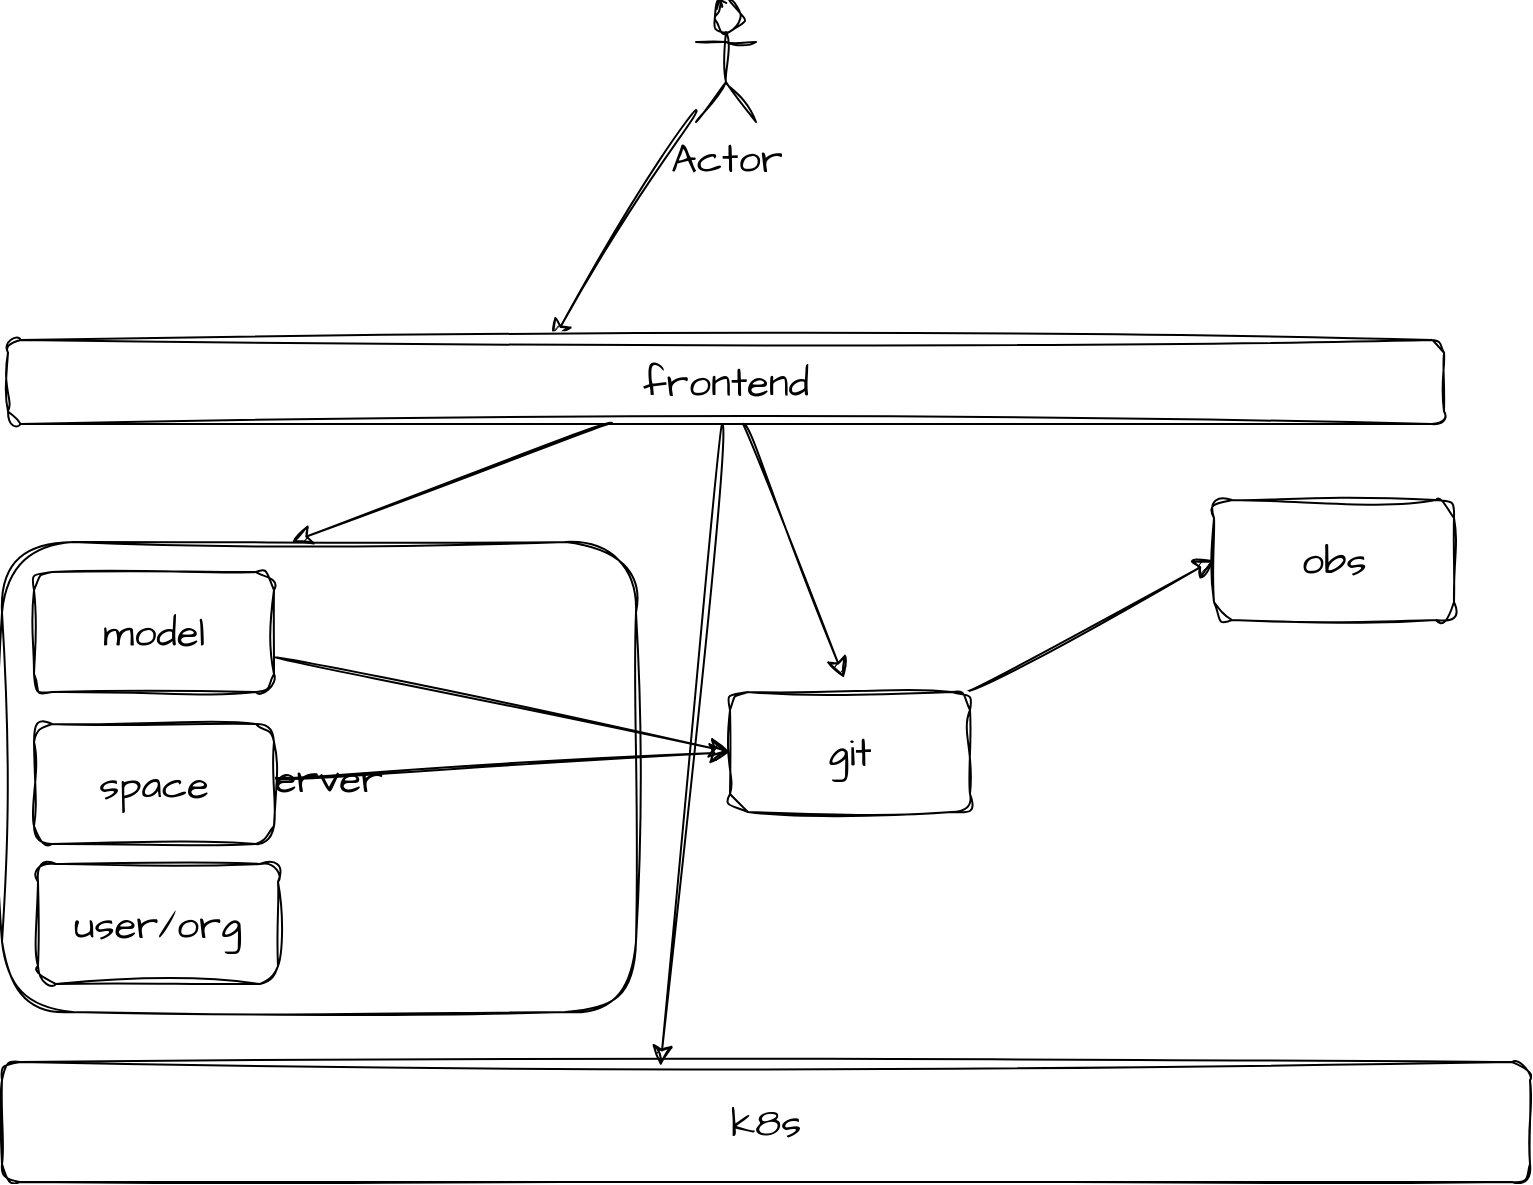 <mxfile version="22.1.20" type="github">
  <diagram name="第 1 页" id="-onAROi8wxiJjW0Dqyux">
    <mxGraphModel dx="3106" dy="1961" grid="0" gridSize="10" guides="1" tooltips="1" connect="1" arrows="1" fold="1" page="0" pageScale="1" pageWidth="827" pageHeight="1169" math="0" shadow="0">
      <root>
        <mxCell id="0" />
        <mxCell id="1" parent="0" />
        <mxCell id="bs5nFUalNf5M3_HFQCwc-6" value="server" style="rounded=1;whiteSpace=wrap;html=1;sketch=1;hachureGap=4;jiggle=2;curveFitting=1;fontFamily=Architects Daughter;fontSource=https%3A%2F%2Ffonts.googleapis.com%2Fcss%3Ffamily%3DArchitects%2BDaughter;fontSize=20;" vertex="1" parent="1">
          <mxGeometry x="-654" y="-166" width="317" height="235" as="geometry" />
        </mxCell>
        <mxCell id="bs5nFUalNf5M3_HFQCwc-7" style="edgeStyle=none;curved=1;rounded=0;sketch=1;hachureGap=4;jiggle=2;curveFitting=1;orthogonalLoop=1;jettySize=auto;html=1;entryX=0;entryY=0.5;entryDx=0;entryDy=0;fontFamily=Architects Daughter;fontSource=https%3A%2F%2Ffonts.googleapis.com%2Fcss%3Ffamily%3DArchitects%2BDaughter;fontSize=16;startSize=8;endSize=8;" edge="1" parent="1" source="bs5nFUalNf5M3_HFQCwc-1" target="bs5nFUalNf5M3_HFQCwc-2">
          <mxGeometry relative="1" as="geometry" />
        </mxCell>
        <mxCell id="bs5nFUalNf5M3_HFQCwc-1" value="model" style="rounded=1;whiteSpace=wrap;html=1;sketch=1;hachureGap=4;jiggle=2;curveFitting=1;fontFamily=Architects Daughter;fontSource=https%3A%2F%2Ffonts.googleapis.com%2Fcss%3Ffamily%3DArchitects%2BDaughter;fontSize=20;" vertex="1" parent="1">
          <mxGeometry x="-638" y="-151" width="120" height="60" as="geometry" />
        </mxCell>
        <mxCell id="bs5nFUalNf5M3_HFQCwc-11" style="edgeStyle=none;curved=1;rounded=0;sketch=1;hachureGap=4;jiggle=2;curveFitting=1;orthogonalLoop=1;jettySize=auto;html=1;entryX=0;entryY=0.5;entryDx=0;entryDy=0;fontFamily=Architects Daughter;fontSource=https%3A%2F%2Ffonts.googleapis.com%2Fcss%3Ffamily%3DArchitects%2BDaughter;fontSize=16;startSize=8;endSize=8;" edge="1" parent="1" source="bs5nFUalNf5M3_HFQCwc-2" target="bs5nFUalNf5M3_HFQCwc-4">
          <mxGeometry relative="1" as="geometry" />
        </mxCell>
        <mxCell id="bs5nFUalNf5M3_HFQCwc-2" value="git" style="rounded=1;whiteSpace=wrap;html=1;sketch=1;hachureGap=4;jiggle=2;curveFitting=1;fontFamily=Architects Daughter;fontSource=https%3A%2F%2Ffonts.googleapis.com%2Fcss%3Ffamily%3DArchitects%2BDaughter;fontSize=20;" vertex="1" parent="1">
          <mxGeometry x="-290" y="-91" width="120" height="60" as="geometry" />
        </mxCell>
        <mxCell id="bs5nFUalNf5M3_HFQCwc-8" style="edgeStyle=none;curved=1;rounded=0;sketch=1;hachureGap=4;jiggle=2;curveFitting=1;orthogonalLoop=1;jettySize=auto;html=1;entryX=0;entryY=0.5;entryDx=0;entryDy=0;fontFamily=Architects Daughter;fontSource=https%3A%2F%2Ffonts.googleapis.com%2Fcss%3Ffamily%3DArchitects%2BDaughter;fontSize=16;startSize=8;endSize=8;" edge="1" parent="1" source="bs5nFUalNf5M3_HFQCwc-3" target="bs5nFUalNf5M3_HFQCwc-2">
          <mxGeometry relative="1" as="geometry" />
        </mxCell>
        <mxCell id="bs5nFUalNf5M3_HFQCwc-3" value="space" style="rounded=1;whiteSpace=wrap;html=1;sketch=1;hachureGap=4;jiggle=2;curveFitting=1;fontFamily=Architects Daughter;fontSource=https%3A%2F%2Ffonts.googleapis.com%2Fcss%3Ffamily%3DArchitects%2BDaughter;fontSize=20;" vertex="1" parent="1">
          <mxGeometry x="-638" y="-75" width="120" height="60" as="geometry" />
        </mxCell>
        <mxCell id="bs5nFUalNf5M3_HFQCwc-4" value="obs" style="rounded=1;whiteSpace=wrap;html=1;sketch=1;hachureGap=4;jiggle=2;curveFitting=1;fontFamily=Architects Daughter;fontSource=https%3A%2F%2Ffonts.googleapis.com%2Fcss%3Ffamily%3DArchitects%2BDaughter;fontSize=20;" vertex="1" parent="1">
          <mxGeometry x="-48" y="-187" width="120" height="60" as="geometry" />
        </mxCell>
        <mxCell id="bs5nFUalNf5M3_HFQCwc-5" value="k8s" style="rounded=1;whiteSpace=wrap;html=1;sketch=1;hachureGap=4;jiggle=2;curveFitting=1;fontFamily=Architects Daughter;fontSource=https%3A%2F%2Ffonts.googleapis.com%2Fcss%3Ffamily%3DArchitects%2BDaughter;fontSize=20;" vertex="1" parent="1">
          <mxGeometry x="-654" y="94" width="764" height="60" as="geometry" />
        </mxCell>
        <mxCell id="bs5nFUalNf5M3_HFQCwc-9" value="Actor" style="shape=umlActor;verticalLabelPosition=bottom;verticalAlign=top;html=1;outlineConnect=0;sketch=1;hachureGap=4;jiggle=2;curveFitting=1;fontFamily=Architects Daughter;fontSource=https%3A%2F%2Ffonts.googleapis.com%2Fcss%3Ffamily%3DArchitects%2BDaughter;fontSize=20;" vertex="1" parent="1">
          <mxGeometry x="-307" y="-436" width="30" height="60" as="geometry" />
        </mxCell>
        <mxCell id="bs5nFUalNf5M3_HFQCwc-10" style="edgeStyle=none;curved=1;rounded=0;sketch=1;hachureGap=4;jiggle=2;curveFitting=1;orthogonalLoop=1;jettySize=auto;html=1;entryX=0.379;entryY=0;entryDx=0;entryDy=0;entryPerimeter=0;fontFamily=Architects Daughter;fontSource=https%3A%2F%2Ffonts.googleapis.com%2Fcss%3Ffamily%3DArchitects%2BDaughter;fontSize=16;startSize=8;endSize=8;" edge="1" parent="1" source="bs5nFUalNf5M3_HFQCwc-9" target="bs5nFUalNf5M3_HFQCwc-15">
          <mxGeometry relative="1" as="geometry" />
        </mxCell>
        <mxCell id="bs5nFUalNf5M3_HFQCwc-13" value="user/org" style="rounded=1;whiteSpace=wrap;html=1;sketch=1;hachureGap=4;jiggle=2;curveFitting=1;fontFamily=Architects Daughter;fontSource=https%3A%2F%2Ffonts.googleapis.com%2Fcss%3Ffamily%3DArchitects%2BDaughter;fontSize=20;" vertex="1" parent="1">
          <mxGeometry x="-636" y="-5" width="120" height="60" as="geometry" />
        </mxCell>
        <mxCell id="bs5nFUalNf5M3_HFQCwc-15" value="frontend" style="rounded=1;whiteSpace=wrap;html=1;sketch=1;hachureGap=4;jiggle=2;curveFitting=1;fontFamily=Architects Daughter;fontSource=https%3A%2F%2Ffonts.googleapis.com%2Fcss%3Ffamily%3DArchitects%2BDaughter;fontSize=20;" vertex="1" parent="1">
          <mxGeometry x="-651" y="-267" width="718" height="42" as="geometry" />
        </mxCell>
        <mxCell id="bs5nFUalNf5M3_HFQCwc-16" style="edgeStyle=none;curved=1;rounded=0;sketch=1;hachureGap=4;jiggle=2;curveFitting=1;orthogonalLoop=1;jettySize=auto;html=1;entryX=0.457;entryY=0;entryDx=0;entryDy=0;entryPerimeter=0;fontFamily=Architects Daughter;fontSource=https%3A%2F%2Ffonts.googleapis.com%2Fcss%3Ffamily%3DArchitects%2BDaughter;fontSize=16;startSize=8;endSize=8;" edge="1" parent="1" source="bs5nFUalNf5M3_HFQCwc-15" target="bs5nFUalNf5M3_HFQCwc-6">
          <mxGeometry relative="1" as="geometry" />
        </mxCell>
        <mxCell id="bs5nFUalNf5M3_HFQCwc-17" style="edgeStyle=none;curved=1;rounded=0;sketch=1;hachureGap=4;jiggle=2;curveFitting=1;orthogonalLoop=1;jettySize=auto;html=1;entryX=0.475;entryY=-0.117;entryDx=0;entryDy=0;entryPerimeter=0;fontFamily=Architects Daughter;fontSource=https%3A%2F%2Ffonts.googleapis.com%2Fcss%3Ffamily%3DArchitects%2BDaughter;fontSize=16;startSize=8;endSize=8;" edge="1" parent="1" source="bs5nFUalNf5M3_HFQCwc-15" target="bs5nFUalNf5M3_HFQCwc-2">
          <mxGeometry relative="1" as="geometry" />
        </mxCell>
        <mxCell id="bs5nFUalNf5M3_HFQCwc-18" style="edgeStyle=none;curved=1;rounded=0;sketch=1;hachureGap=4;jiggle=2;curveFitting=1;orthogonalLoop=1;jettySize=auto;html=1;entryX=0.431;entryY=0.033;entryDx=0;entryDy=0;entryPerimeter=0;fontFamily=Architects Daughter;fontSource=https%3A%2F%2Ffonts.googleapis.com%2Fcss%3Ffamily%3DArchitects%2BDaughter;fontSize=16;startSize=8;endSize=8;" edge="1" parent="1" source="bs5nFUalNf5M3_HFQCwc-15" target="bs5nFUalNf5M3_HFQCwc-5">
          <mxGeometry relative="1" as="geometry" />
        </mxCell>
      </root>
    </mxGraphModel>
  </diagram>
</mxfile>
